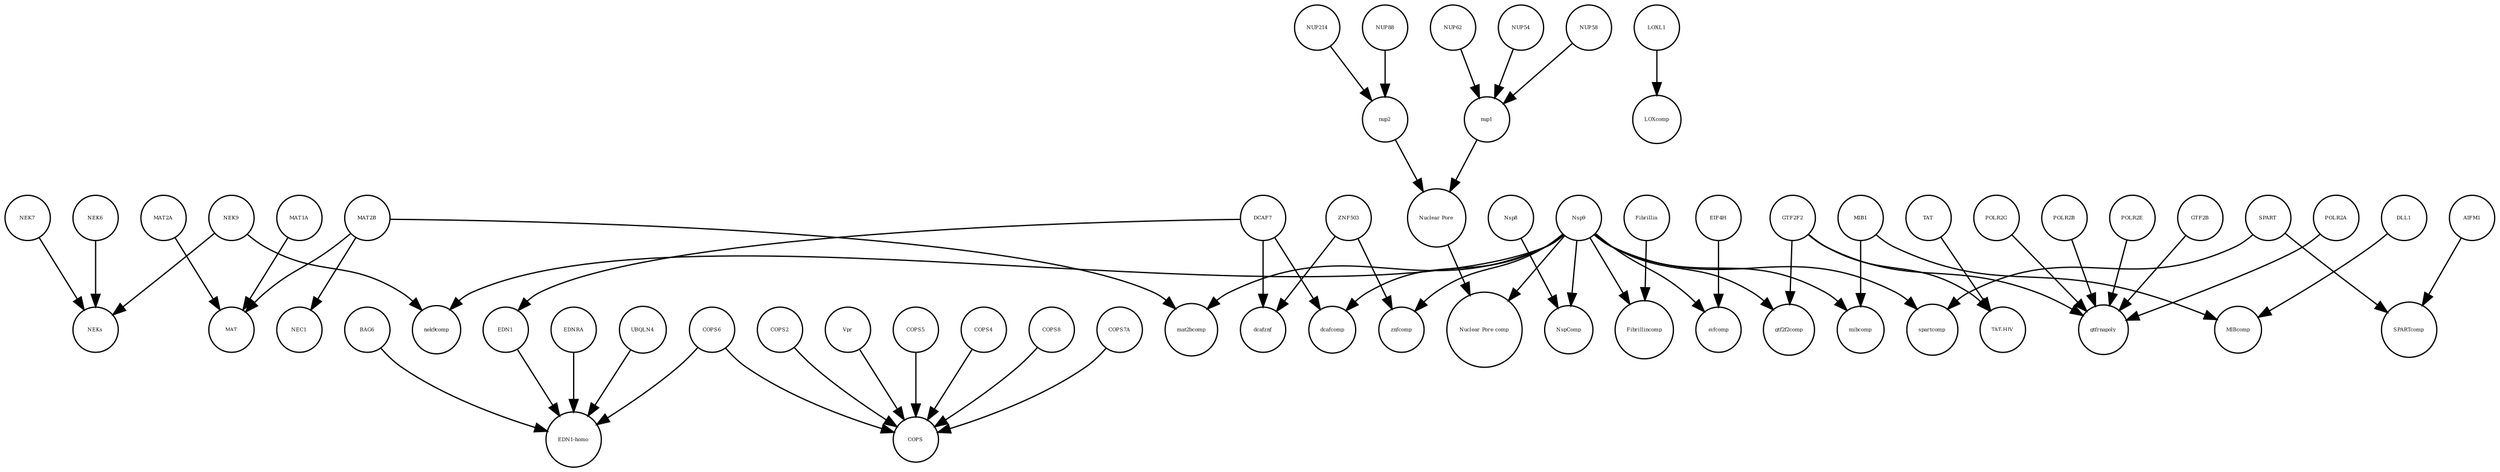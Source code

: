 strict digraph  {
NUP62 [annotation=urn_miriam_uniprot_P37198, bipartite=0, cls=macromolecule, fontsize=4, label=NUP62, shape=circle];
"Nuclear Pore" [annotation="", bipartite=0, cls=complex, fontsize=4, label="Nuclear Pore", shape=circle];
NEK6 [annotation="", bipartite=0, cls=macromolecule, fontsize=4, label=NEK6, shape=circle];
NUP54 [annotation=urn_miriam_uniprot_Q7Z3B4, bipartite=0, cls=macromolecule, fontsize=4, label=NUP54, shape=circle];
znfcomp [annotation="", bipartite=0, cls=complex, fontsize=4, label=znfcomp, shape=circle];
nup2 [annotation="", bipartite=0, cls=complex, fontsize=4, label=nup2, shape=circle];
NUP58 [annotation=urn_miriam_uniprot_Q9BVL2, bipartite=0, cls=macromolecule, fontsize=4, label=NUP58, shape=circle];
nek9comp [annotation="", bipartite=0, cls=complex, fontsize=4, label=nek9comp, shape=circle];
mat2bcomp [annotation="", bipartite=0, cls=complex, fontsize=4, label=mat2bcomp, shape=circle];
NEK7 [annotation="", bipartite=0, cls=macromolecule, fontsize=4, label=NEK7, shape=circle];
COPS2 [annotation="", bipartite=0, cls=macromolecule, fontsize=4, label=COPS2, shape=circle];
gtf2f2comp [annotation="", bipartite=0, cls=complex, fontsize=4, label=gtf2f2comp, shape=circle];
UBQLN4 [annotation="", bipartite=0, cls=macromolecule, fontsize=4, label=UBQLN4, shape=circle];
MAT2A [annotation="", bipartite=0, cls=macromolecule, fontsize=4, label=MAT2A, shape=circle];
DLL1 [annotation="", bipartite=0, cls=macromolecule, fontsize=4, label=DLL1, shape=circle];
SPART [annotation=urn_miriam_uniprot_Q8N0X7, bipartite=0, cls=macromolecule, fontsize=4, label=SPART, shape=circle];
NEK9 [annotation=urn_miriam_uniprot_Q8TD19, bipartite=0, cls=macromolecule, fontsize=4, label=NEK9, shape=circle];
POLR2E [annotation="", bipartite=0, cls=macromolecule, fontsize=4, label=POLR2E, shape=circle];
"EDN1-homo" [annotation="", bipartite=0, cls=complex, fontsize=4, label="EDN1-homo", shape=circle];
Vpr [annotation="", bipartite=0, cls=macromolecule, fontsize=4, label=Vpr, shape=circle];
mibcomp [annotation="", bipartite=0, cls=complex, fontsize=4, label=mibcomp, shape=circle];
COPS [annotation="", bipartite=0, cls=complex, fontsize=4, label=COPS, shape=circle];
GTF2B [annotation="", bipartite=0, cls=macromolecule, fontsize=4, label=GTF2B, shape=circle];
MAT2B [annotation="urn_miriam_uniprot_Q9NZL9|urn_miriam_pubmed_10644686|urn_miriam_pubmed_23189196|urn_miriam_pubmed_25075345|urn_miriam_pubmed_23425511", bipartite=0, cls=macromolecule, fontsize=4, label=MAT2B, shape=circle];
TAT [annotation="", bipartite=0, cls=macromolecule, fontsize=4, label=TAT, shape=circle];
COPS6 [annotation="", bipartite=0, cls=macromolecule, fontsize=4, label=COPS6, shape=circle];
GTF2F2 [annotation="urn_miriam_uniprot_P13984|urn_miriam_pubmed_10428810", bipartite=0, cls=macromolecule, fontsize=4, label=GTF2F2, shape=circle];
"Nuclear Pore comp" [annotation="", bipartite=0, cls=complex, fontsize=4, label="Nuclear Pore comp", shape=circle];
NEKs [annotation="", bipartite=0, cls=complex, fontsize=4, label=NEKs, shape=circle];
DCAF7 [annotation="urn_miriam_uniprot_P61962|urn_miriam_pubmed_16887337|urn_miriam_pubmed_16949367", bipartite=0, cls=macromolecule, fontsize=4, label=DCAF7, shape=circle];
COPS5 [annotation="", bipartite=0, cls=macromolecule, fontsize=4, label=COPS5, shape=circle];
MAT [annotation="", bipartite=0, cls=complex, fontsize=4, label=MAT, shape=circle];
COPS4 [annotation="", bipartite=0, cls=macromolecule, fontsize=4, label=COPS4, shape=circle];
SPARTcomp [annotation="", bipartite=0, cls=complex, fontsize=4, label=SPARTcomp, shape=circle];
LOXcomp [annotation="", bipartite=0, cls=complex, fontsize=4, label=LOXcomp, shape=circle];
dcafznf [annotation="", bipartite=0, cls=complex, fontsize=4, label=dcafznf, shape=circle];
nup1 [annotation="", bipartite=0, cls=complex, fontsize=4, label=nup1, shape=circle];
MIBcomp [annotation="", bipartite=0, cls=complex, fontsize=4, label=MIBcomp, shape=circle];
POLR2A [annotation=urn_miriam_uniprot_P30876, bipartite=0, cls=macromolecule, fontsize=4, label=POLR2A, shape=circle];
MAT1A [annotation="", bipartite=0, cls=macromolecule, fontsize=4, label=MAT1A, shape=circle];
ZNF503 [annotation=urn_miriam_uniprot_Q96F45, bipartite=0, cls=macromolecule, fontsize=4, label=ZNF503, shape=circle];
BAG6 [annotation="", bipartite=0, cls=macromolecule, fontsize=4, label=BAG6, shape=circle];
NUP214 [annotation=urn_miriam_uniprot_P35658, bipartite=0, cls=macromolecule, fontsize=4, label=NUP214, shape=circle];
gtfrnapoly [annotation="", bipartite=0, cls=complex, fontsize=4, label=gtfrnapoly, shape=circle];
COPS8 [annotation="", bipartite=0, cls=macromolecule, fontsize=4, label=COPS8, shape=circle];
EDN1 [annotation=urn_miriam_uniprot_P05305, bipartite=0, cls=macromolecule, fontsize=4, label=EDN1, shape=circle];
EIF4H [annotation="urn_miriam_uniprot_Q15056|urn_miriam_pubmed_10585411|urn_miriam_pubmed_11418588", bipartite=0, cls=macromolecule, fontsize=4, label=EIF4H, shape=circle];
MIB1 [annotation="urn_miriam_uniprot_Q86YT6|urn_miriam_pubmed_24185901", bipartite=0, cls=macromolecule, fontsize=4, label=MIB1, shape=circle];
NUP88 [annotation="urn_miriam_uniprot_Q99567|urn_miriam_pubmed_30543681", bipartite=0, cls=macromolecule, fontsize=4, label=NUP88, shape=circle];
POLR2G [annotation="", bipartite=0, cls=macromolecule, fontsize=4, label=POLR2G, shape=circle];
EDNRA [annotation="", bipartite=0, cls=macromolecule, fontsize=4, label=EDNRA, shape=circle];
LOXL1 [annotation="", bipartite=0, cls=macromolecule, fontsize=4, label=LOXL1, shape=circle];
COPS7A [annotation="", bipartite=0, cls=macromolecule, fontsize=4, label=COPS7A, shape=circle];
AIFM1 [annotation="", bipartite=0, cls=macromolecule, fontsize=4, label=AIFM1, shape=circle];
NspComp [annotation="", bipartite=0, cls=complex, fontsize=4, label=NspComp, shape=circle];
spartcomp [annotation="", bipartite=0, cls=complex, fontsize=4, label=spartcomp, shape=circle];
POLR2B [annotation="", bipartite=0, cls=macromolecule, fontsize=4, label=POLR2B, shape=circle];
NEC1 [annotation="", bipartite=0, cls=complex, fontsize=4, label=NEC1, shape=circle];
Nsp8 [annotation="urn_miriam_uniprot_P0DTD1|urn_miriam_ncbiprotein_YP_009725304", bipartite=0, cls=macromolecule, fontsize=4, label=Nsp8, shape=circle];
Fibrillincomp [annotation="", bipartite=0, cls=complex, fontsize=4, label=Fibrillincomp, shape=circle];
dcafcomp [annotation="", bipartite=0, cls=complex, fontsize=4, label=dcafcomp, shape=circle];
Nsp9 [annotation="urn_miriam_uniprot_P0DTD1|urn_miriam_ncbiprotein_YP_009725305", bipartite=0, cls=macromolecule, fontsize=4, label=Nsp9, shape=circle];
eifcomp [annotation="", bipartite=0, cls=complex, fontsize=4, label=eifcomp, shape=circle];
"TAT-HIV" [annotation="", bipartite=0, cls=complex, fontsize=4, label="TAT-HIV", shape=circle];
Fibrillin [annotation="", bipartite=0, cls=complex, fontsize=4, label=Fibrillin, shape=circle];
NUP62 -> nup1  [annotation="", interaction_type=production];
"Nuclear Pore" -> "Nuclear Pore comp"  [annotation="", interaction_type=production];
NEK6 -> NEKs  [annotation="", interaction_type=production];
NUP54 -> nup1  [annotation="", interaction_type=production];
nup2 -> "Nuclear Pore"  [annotation="", interaction_type=production];
NUP58 -> nup1  [annotation="", interaction_type=production];
NEK7 -> NEKs  [annotation="", interaction_type=production];
COPS2 -> COPS  [annotation="", interaction_type=production];
UBQLN4 -> "EDN1-homo"  [annotation="", interaction_type=production];
MAT2A -> MAT  [annotation="", interaction_type=production];
DLL1 -> MIBcomp  [annotation="", interaction_type=production];
SPART -> SPARTcomp  [annotation="", interaction_type=production];
SPART -> spartcomp  [annotation="", interaction_type=production];
NEK9 -> NEKs  [annotation="", interaction_type=production];
NEK9 -> nek9comp  [annotation="", interaction_type=production];
POLR2E -> gtfrnapoly  [annotation="", interaction_type=production];
Vpr -> COPS  [annotation="", interaction_type=production];
GTF2B -> gtfrnapoly  [annotation="", interaction_type=production];
MAT2B -> mat2bcomp  [annotation="", interaction_type=production];
MAT2B -> MAT  [annotation="", interaction_type=production];
MAT2B -> NEC1  [annotation="", interaction_type=production];
TAT -> "TAT-HIV"  [annotation="", interaction_type=production];
COPS6 -> "EDN1-homo"  [annotation="", interaction_type=production];
COPS6 -> COPS  [annotation="", interaction_type=production];
GTF2F2 -> "TAT-HIV"  [annotation="", interaction_type=production];
GTF2F2 -> gtf2f2comp  [annotation="", interaction_type=production];
GTF2F2 -> gtfrnapoly  [annotation="", interaction_type=production];
DCAF7 -> dcafcomp  [annotation="", interaction_type=production];
DCAF7 -> EDN1  [annotation=urn_miriam_pubmed_27880803, interaction_type=catalysis];
DCAF7 -> dcafznf  [annotation="", interaction_type=production];
COPS5 -> COPS  [annotation="", interaction_type=production];
COPS4 -> COPS  [annotation="", interaction_type=production];
nup1 -> "Nuclear Pore"  [annotation="", interaction_type=production];
POLR2A -> gtfrnapoly  [annotation="", interaction_type=production];
MAT1A -> MAT  [annotation="", interaction_type=production];
ZNF503 -> dcafznf  [annotation="", interaction_type=production];
ZNF503 -> znfcomp  [annotation="", interaction_type=production];
BAG6 -> "EDN1-homo"  [annotation="", interaction_type=production];
NUP214 -> nup2  [annotation="", interaction_type=production];
COPS8 -> COPS  [annotation="", interaction_type=production];
EDN1 -> "EDN1-homo"  [annotation="", interaction_type=production];
EIF4H -> eifcomp  [annotation="", interaction_type=production];
MIB1 -> mibcomp  [annotation="", interaction_type=production];
MIB1 -> MIBcomp  [annotation="", interaction_type=production];
NUP88 -> nup2  [annotation="", interaction_type=production];
POLR2G -> gtfrnapoly  [annotation="", interaction_type=production];
EDNRA -> "EDN1-homo"  [annotation="", interaction_type=production];
LOXL1 -> LOXcomp  [annotation="", interaction_type=production];
COPS7A -> COPS  [annotation="", interaction_type=production];
AIFM1 -> SPARTcomp  [annotation="", interaction_type=production];
POLR2B -> gtfrnapoly  [annotation="", interaction_type=production];
Nsp8 -> NspComp  [annotation="", interaction_type=production];
Nsp9 -> nek9comp  [annotation="", interaction_type=production];
Nsp9 -> Fibrillincomp  [annotation="", interaction_type=production];
Nsp9 -> spartcomp  [annotation="", interaction_type=production];
Nsp9 -> dcafcomp  [annotation="", interaction_type=production];
Nsp9 -> eifcomp  [annotation="", interaction_type=production];
Nsp9 -> znfcomp  [annotation="", interaction_type=production];
Nsp9 -> NspComp  [annotation="", interaction_type=production];
Nsp9 -> mat2bcomp  [annotation="", interaction_type=production];
Nsp9 -> mibcomp  [annotation="", interaction_type=production];
Nsp9 -> gtf2f2comp  [annotation="", interaction_type=production];
Nsp9 -> "Nuclear Pore comp"  [annotation="", interaction_type=production];
Fibrillin -> Fibrillincomp  [annotation="", interaction_type=production];
}
